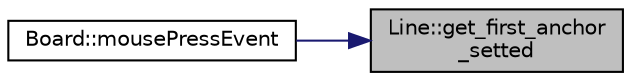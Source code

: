 digraph "Line::get_first_anchor_setted"
{
 // LATEX_PDF_SIZE
  edge [fontname="Helvetica",fontsize="10",labelfontname="Helvetica",labelfontsize="10"];
  node [fontname="Helvetica",fontsize="10",shape=record];
  rankdir="RL";
  Node1 [label="Line::get_first_anchor\l_setted",height=0.2,width=0.4,color="black", fillcolor="grey75", style="filled", fontcolor="black",tooltip=" "];
  Node1 -> Node2 [dir="back",color="midnightblue",fontsize="10",style="solid",fontname="Helvetica"];
  Node2 [label="Board::mousePressEvent",height=0.2,width=0.4,color="black", fillcolor="white", style="filled",URL="$class_board.html#a4a7d89d2f92bc297550c0182978c8672",tooltip=" "];
}
